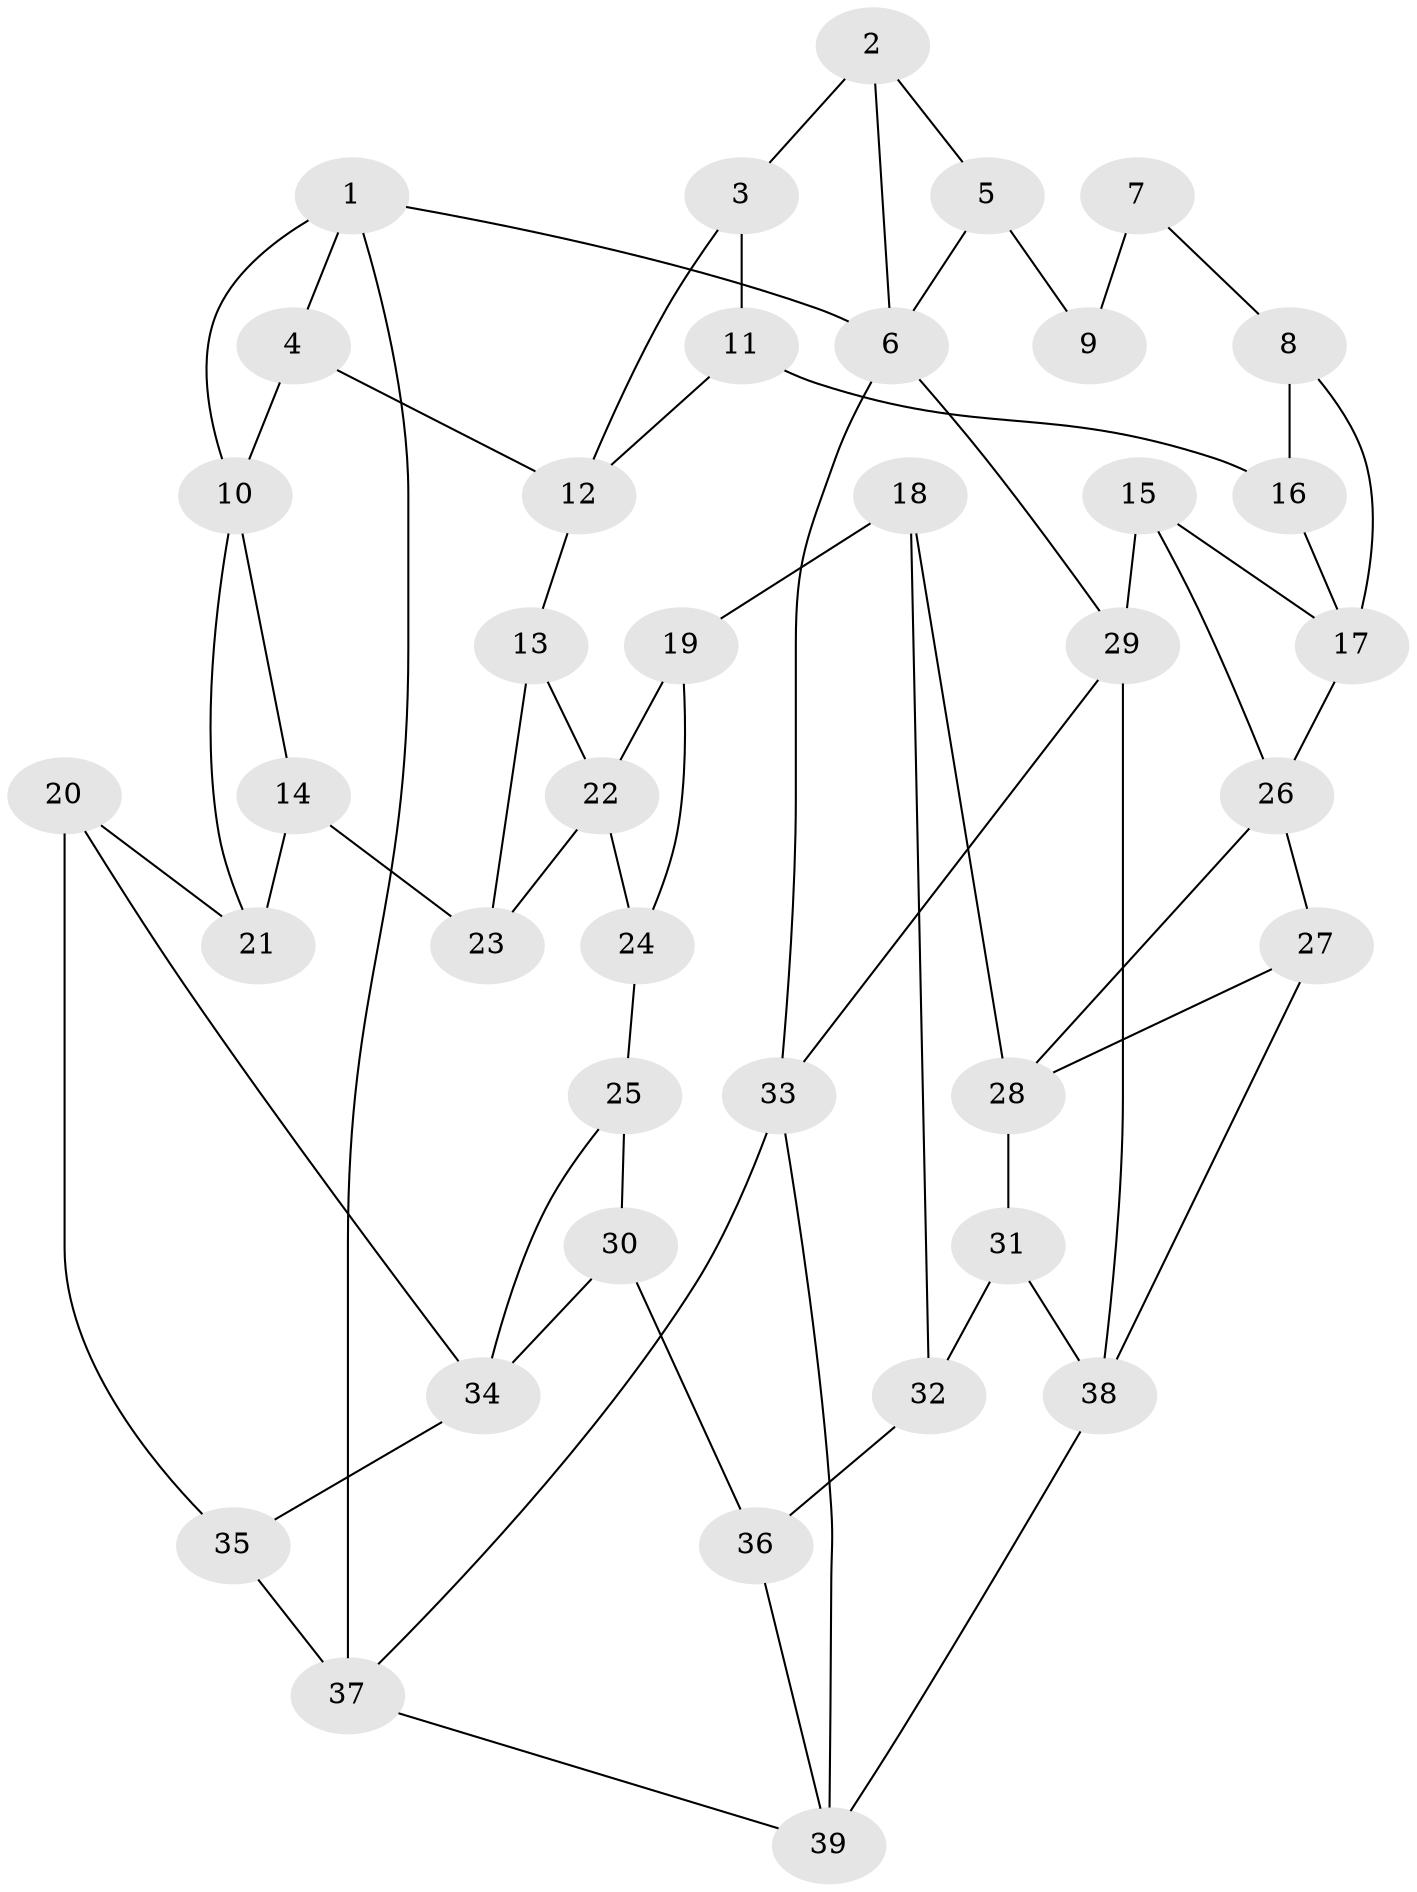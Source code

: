 // original degree distribution, {3: 0.046875, 6: 0.265625, 5: 0.421875, 4: 0.265625}
// Generated by graph-tools (version 1.1) at 2025/38/03/04/25 23:38:26]
// undirected, 39 vertices, 65 edges
graph export_dot {
  node [color=gray90,style=filled];
  1;
  2;
  3;
  4;
  5;
  6;
  7;
  8;
  9;
  10;
  11;
  12;
  13;
  14;
  15;
  16;
  17;
  18;
  19;
  20;
  21;
  22;
  23;
  24;
  25;
  26;
  27;
  28;
  29;
  30;
  31;
  32;
  33;
  34;
  35;
  36;
  37;
  38;
  39;
  1 -- 4 [weight=1.0];
  1 -- 6 [weight=1.0];
  1 -- 10 [weight=1.0];
  1 -- 37 [weight=1.0];
  2 -- 3 [weight=1.0];
  2 -- 5 [weight=1.0];
  2 -- 6 [weight=1.0];
  3 -- 11 [weight=1.0];
  3 -- 12 [weight=1.0];
  4 -- 10 [weight=1.0];
  4 -- 12 [weight=1.0];
  5 -- 6 [weight=1.0];
  5 -- 9 [weight=2.0];
  6 -- 29 [weight=1.0];
  6 -- 33 [weight=1.0];
  7 -- 8 [weight=1.0];
  7 -- 9 [weight=2.0];
  8 -- 16 [weight=1.0];
  8 -- 17 [weight=1.0];
  10 -- 14 [weight=1.0];
  10 -- 21 [weight=1.0];
  11 -- 12 [weight=1.0];
  11 -- 16 [weight=2.0];
  12 -- 13 [weight=1.0];
  13 -- 22 [weight=1.0];
  13 -- 23 [weight=1.0];
  14 -- 21 [weight=1.0];
  14 -- 23 [weight=1.0];
  15 -- 17 [weight=1.0];
  15 -- 26 [weight=1.0];
  15 -- 29 [weight=1.0];
  16 -- 17 [weight=1.0];
  17 -- 26 [weight=1.0];
  18 -- 19 [weight=1.0];
  18 -- 28 [weight=1.0];
  18 -- 32 [weight=1.0];
  19 -- 22 [weight=1.0];
  19 -- 24 [weight=1.0];
  20 -- 21 [weight=1.0];
  20 -- 34 [weight=1.0];
  20 -- 35 [weight=1.0];
  22 -- 23 [weight=1.0];
  22 -- 24 [weight=1.0];
  24 -- 25 [weight=2.0];
  25 -- 30 [weight=1.0];
  25 -- 34 [weight=1.0];
  26 -- 27 [weight=1.0];
  26 -- 28 [weight=1.0];
  27 -- 28 [weight=1.0];
  27 -- 38 [weight=1.0];
  28 -- 31 [weight=1.0];
  29 -- 33 [weight=1.0];
  29 -- 38 [weight=1.0];
  30 -- 34 [weight=1.0];
  30 -- 36 [weight=1.0];
  31 -- 32 [weight=1.0];
  31 -- 38 [weight=1.0];
  32 -- 36 [weight=2.0];
  33 -- 37 [weight=1.0];
  33 -- 39 [weight=1.0];
  34 -- 35 [weight=1.0];
  35 -- 37 [weight=2.0];
  36 -- 39 [weight=1.0];
  37 -- 39 [weight=1.0];
  38 -- 39 [weight=1.0];
}
